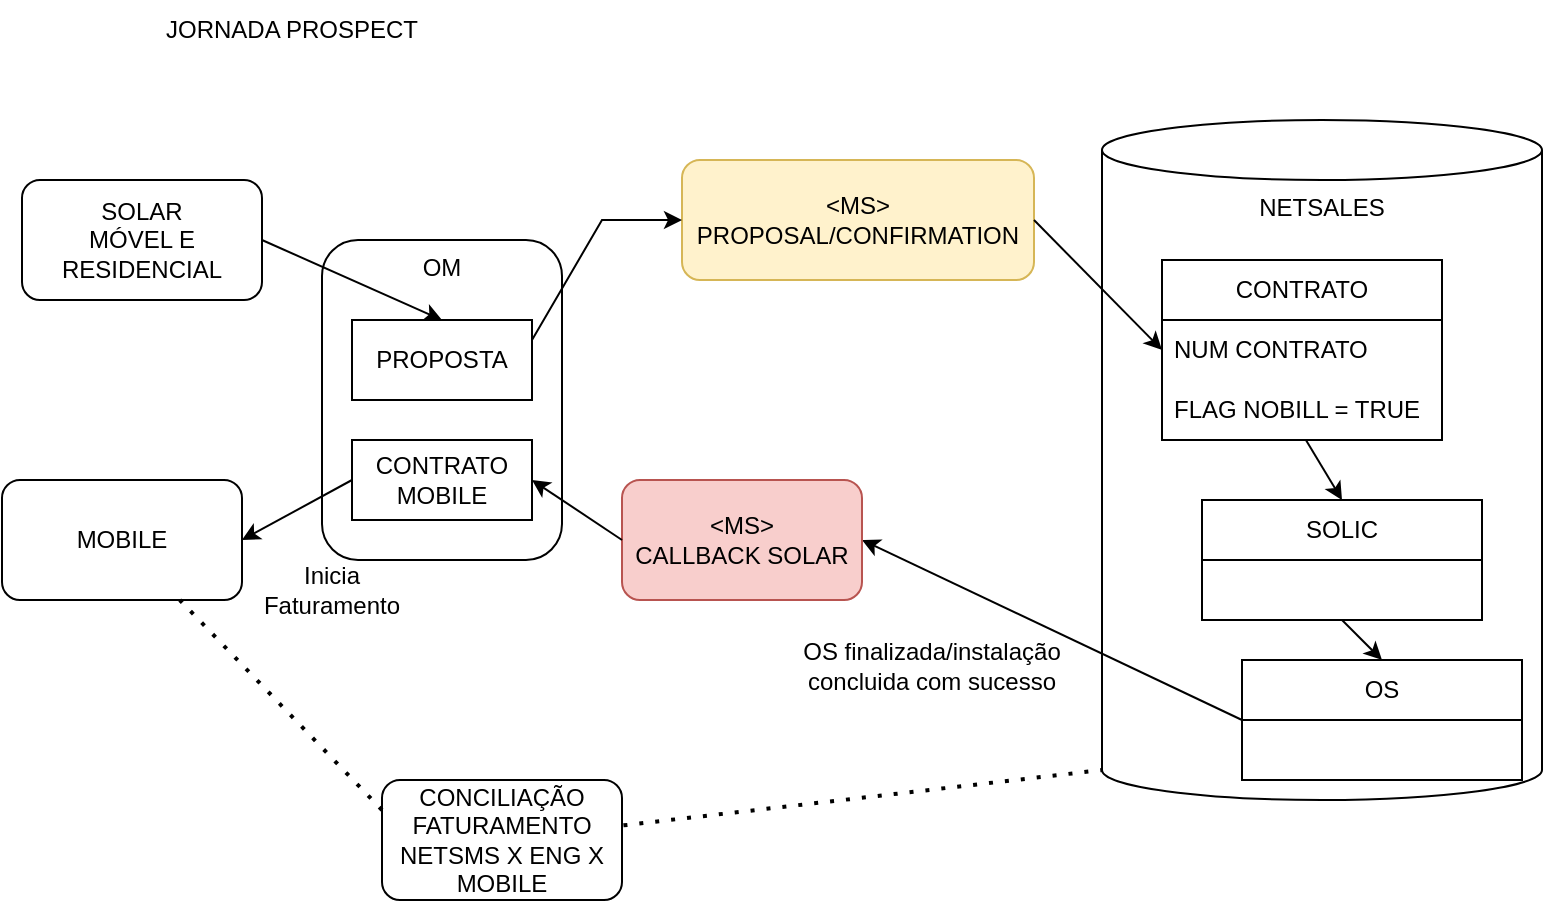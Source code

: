 <mxfile version="28.0.7" pages="6">
  <diagram name="PROSPECT" id="13g_2x9SHFPzN_U81BjT">
    <mxGraphModel dx="1042" dy="527" grid="1" gridSize="10" guides="1" tooltips="1" connect="1" arrows="1" fold="1" page="1" pageScale="1" pageWidth="827" pageHeight="1169" math="0" shadow="0">
      <root>
        <mxCell id="0" />
        <mxCell id="1" parent="0" />
        <mxCell id="x6G5JrCz9jpSUVPoRQnr-1" value="SOLAR&lt;div&gt;MÓVEL E RESIDENCIAL&lt;/div&gt;" style="rounded=1;whiteSpace=wrap;html=1;" parent="1" vertex="1">
          <mxGeometry x="20" y="100" width="120" height="60" as="geometry" />
        </mxCell>
        <mxCell id="x6G5JrCz9jpSUVPoRQnr-2" value="JORNADA PROSPECT" style="text;html=1;align=center;verticalAlign=middle;whiteSpace=wrap;rounded=0;" parent="1" vertex="1">
          <mxGeometry x="20" y="10" width="270" height="30" as="geometry" />
        </mxCell>
        <mxCell id="x6G5JrCz9jpSUVPoRQnr-3" value="OM" style="rounded=1;whiteSpace=wrap;html=1;verticalAlign=top;" parent="1" vertex="1">
          <mxGeometry x="170" y="130" width="120" height="160" as="geometry" />
        </mxCell>
        <mxCell id="x6G5JrCz9jpSUVPoRQnr-4" value="NETSALES" style="shape=cylinder3;whiteSpace=wrap;html=1;boundedLbl=1;backgroundOutline=1;size=15;verticalAlign=top;" parent="1" vertex="1">
          <mxGeometry x="560" y="70" width="220" height="340" as="geometry" />
        </mxCell>
        <mxCell id="x6G5JrCz9jpSUVPoRQnr-5" value="&amp;lt;MS&amp;gt;&lt;br&gt;PROPOSAL/CONFIRMATION" style="rounded=1;whiteSpace=wrap;html=1;fillColor=#fff2cc;strokeColor=#d6b656;" parent="1" vertex="1">
          <mxGeometry x="350" y="90" width="176" height="60" as="geometry" />
        </mxCell>
        <mxCell id="x6G5JrCz9jpSUVPoRQnr-6" value="" style="endArrow=classic;html=1;rounded=0;entryX=0;entryY=0.5;entryDx=0;entryDy=0;exitX=1;exitY=0.5;exitDx=0;exitDy=0;" parent="1" source="x6G5JrCz9jpSUVPoRQnr-5" target="x6G5JrCz9jpSUVPoRQnr-10" edge="1">
          <mxGeometry width="50" height="50" relative="1" as="geometry">
            <mxPoint x="480" y="220" as="sourcePoint" />
            <mxPoint x="530" y="170" as="targetPoint" />
          </mxGeometry>
        </mxCell>
        <mxCell id="x6G5JrCz9jpSUVPoRQnr-7" value="" style="endArrow=classic;html=1;rounded=0;entryX=0;entryY=0.5;entryDx=0;entryDy=0;exitX=1;exitY=0.25;exitDx=0;exitDy=0;" parent="1" source="x6G5JrCz9jpSUVPoRQnr-21" target="x6G5JrCz9jpSUVPoRQnr-5" edge="1">
          <mxGeometry width="50" height="50" relative="1" as="geometry">
            <mxPoint x="320" y="210" as="sourcePoint" />
            <mxPoint x="370" y="160" as="targetPoint" />
            <Array as="points">
              <mxPoint x="310" y="120" />
            </Array>
          </mxGeometry>
        </mxCell>
        <mxCell id="x6G5JrCz9jpSUVPoRQnr-8" value="" style="endArrow=classic;html=1;rounded=0;entryX=0.5;entryY=0;entryDx=0;entryDy=0;exitX=1;exitY=0.5;exitDx=0;exitDy=0;" parent="1" source="x6G5JrCz9jpSUVPoRQnr-1" target="x6G5JrCz9jpSUVPoRQnr-21" edge="1">
          <mxGeometry width="50" height="50" relative="1" as="geometry">
            <mxPoint x="40" y="310" as="sourcePoint" />
            <mxPoint x="90" y="260" as="targetPoint" />
          </mxGeometry>
        </mxCell>
        <mxCell id="x6G5JrCz9jpSUVPoRQnr-9" value="CONTRATO" style="swimlane;fontStyle=0;childLayout=stackLayout;horizontal=1;startSize=30;horizontalStack=0;resizeParent=1;resizeParentMax=0;resizeLast=0;collapsible=1;marginBottom=0;whiteSpace=wrap;html=1;" parent="1" vertex="1">
          <mxGeometry x="590" y="140" width="140" height="90" as="geometry" />
        </mxCell>
        <mxCell id="x6G5JrCz9jpSUVPoRQnr-10" value="NUM CONTRATO" style="text;strokeColor=none;fillColor=none;align=left;verticalAlign=middle;spacingLeft=4;spacingRight=4;overflow=hidden;points=[[0,0.5],[1,0.5]];portConstraint=eastwest;rotatable=0;whiteSpace=wrap;html=1;" parent="x6G5JrCz9jpSUVPoRQnr-9" vertex="1">
          <mxGeometry y="30" width="140" height="30" as="geometry" />
        </mxCell>
        <mxCell id="x6G5JrCz9jpSUVPoRQnr-11" value="FLAG NOBILL = TRUE" style="text;strokeColor=none;fillColor=none;align=left;verticalAlign=middle;spacingLeft=4;spacingRight=4;overflow=hidden;points=[[0,0.5],[1,0.5]];portConstraint=eastwest;rotatable=0;whiteSpace=wrap;html=1;" parent="x6G5JrCz9jpSUVPoRQnr-9" vertex="1">
          <mxGeometry y="60" width="140" height="30" as="geometry" />
        </mxCell>
        <mxCell id="x6G5JrCz9jpSUVPoRQnr-12" value="MOBILE" style="rounded=1;whiteSpace=wrap;html=1;" parent="1" vertex="1">
          <mxGeometry x="10" y="250" width="120" height="60" as="geometry" />
        </mxCell>
        <mxCell id="x6G5JrCz9jpSUVPoRQnr-13" value="" style="endArrow=classic;html=1;rounded=0;entryX=0.5;entryY=0;entryDx=0;entryDy=0;exitX=0.514;exitY=1;exitDx=0;exitDy=0;exitPerimeter=0;" parent="1" source="x6G5JrCz9jpSUVPoRQnr-11" target="x6G5JrCz9jpSUVPoRQnr-15" edge="1">
          <mxGeometry width="50" height="50" relative="1" as="geometry">
            <mxPoint x="460" y="350" as="sourcePoint" />
            <mxPoint x="510" y="300" as="targetPoint" />
          </mxGeometry>
        </mxCell>
        <mxCell id="x6G5JrCz9jpSUVPoRQnr-14" value="" style="endArrow=classic;html=1;rounded=0;entryX=1;entryY=0.5;entryDx=0;entryDy=0;exitX=0;exitY=0.5;exitDx=0;exitDy=0;" parent="1" source="x6G5JrCz9jpSUVPoRQnr-22" target="x6G5JrCz9jpSUVPoRQnr-12" edge="1">
          <mxGeometry width="50" height="50" relative="1" as="geometry">
            <mxPoint x="350" y="396.5" as="sourcePoint" />
            <mxPoint x="410" y="380" as="targetPoint" />
          </mxGeometry>
        </mxCell>
        <mxCell id="x6G5JrCz9jpSUVPoRQnr-15" value="SOLIC" style="swimlane;fontStyle=0;childLayout=stackLayout;horizontal=1;startSize=30;horizontalStack=0;resizeParent=1;resizeParentMax=0;resizeLast=0;collapsible=1;marginBottom=0;whiteSpace=wrap;html=1;" parent="1" vertex="1">
          <mxGeometry x="610" y="260" width="140" height="60" as="geometry" />
        </mxCell>
        <mxCell id="x6G5JrCz9jpSUVPoRQnr-16" value="OS" style="swimlane;fontStyle=0;childLayout=stackLayout;horizontal=1;startSize=30;horizontalStack=0;resizeParent=1;resizeParentMax=0;resizeLast=0;collapsible=1;marginBottom=0;whiteSpace=wrap;html=1;" parent="1" vertex="1">
          <mxGeometry x="630" y="340" width="140" height="60" as="geometry" />
        </mxCell>
        <mxCell id="x6G5JrCz9jpSUVPoRQnr-17" value="" style="endArrow=classic;html=1;rounded=0;entryX=0.5;entryY=0;entryDx=0;entryDy=0;exitX=0.5;exitY=1;exitDx=0;exitDy=0;" parent="1" source="x6G5JrCz9jpSUVPoRQnr-15" target="x6G5JrCz9jpSUVPoRQnr-16" edge="1">
          <mxGeometry width="50" height="50" relative="1" as="geometry">
            <mxPoint x="720" y="270" as="sourcePoint" />
            <mxPoint x="738" y="300" as="targetPoint" />
          </mxGeometry>
        </mxCell>
        <mxCell id="x6G5JrCz9jpSUVPoRQnr-18" value="" style="endArrow=classic;html=1;rounded=0;exitX=0;exitY=0.5;exitDx=0;exitDy=0;entryX=1;entryY=0.5;entryDx=0;entryDy=0;" parent="1" source="x6G5JrCz9jpSUVPoRQnr-16" target="x6G5JrCz9jpSUVPoRQnr-20" edge="1">
          <mxGeometry width="50" height="50" relative="1" as="geometry">
            <mxPoint x="600" y="490" as="sourcePoint" />
            <mxPoint x="650" y="440" as="targetPoint" />
          </mxGeometry>
        </mxCell>
        <mxCell id="x6G5JrCz9jpSUVPoRQnr-19" value="OS finalizada/instalação concluida com sucesso" style="text;html=1;align=center;verticalAlign=middle;whiteSpace=wrap;rounded=0;" parent="1" vertex="1">
          <mxGeometry x="400" y="323" width="150" height="40" as="geometry" />
        </mxCell>
        <mxCell id="x6G5JrCz9jpSUVPoRQnr-20" value="&amp;lt;MS&amp;gt;&lt;br&gt;CALLBACK SOLAR" style="rounded=1;whiteSpace=wrap;html=1;fillColor=#f8cecc;strokeColor=#b85450;" parent="1" vertex="1">
          <mxGeometry x="320" y="250" width="120" height="60" as="geometry" />
        </mxCell>
        <mxCell id="x6G5JrCz9jpSUVPoRQnr-21" value="PROPOSTA" style="rounded=0;whiteSpace=wrap;html=1;" parent="1" vertex="1">
          <mxGeometry x="185" y="170" width="90" height="40" as="geometry" />
        </mxCell>
        <mxCell id="x6G5JrCz9jpSUVPoRQnr-22" value="CONTRATO MOBILE" style="rounded=0;whiteSpace=wrap;html=1;" parent="1" vertex="1">
          <mxGeometry x="185" y="230" width="90" height="40" as="geometry" />
        </mxCell>
        <mxCell id="x6G5JrCz9jpSUVPoRQnr-23" value="" style="endArrow=classic;html=1;rounded=0;entryX=1;entryY=0.5;entryDx=0;entryDy=0;exitX=0;exitY=0.5;exitDx=0;exitDy=0;" parent="1" source="x6G5JrCz9jpSUVPoRQnr-20" target="x6G5JrCz9jpSUVPoRQnr-22" edge="1">
          <mxGeometry width="50" height="50" relative="1" as="geometry">
            <mxPoint x="230" y="330" as="sourcePoint" />
            <mxPoint x="280" y="280" as="targetPoint" />
          </mxGeometry>
        </mxCell>
        <mxCell id="x6G5JrCz9jpSUVPoRQnr-24" value="Inicia Faturamento" style="text;html=1;align=center;verticalAlign=middle;whiteSpace=wrap;rounded=0;" parent="1" vertex="1">
          <mxGeometry x="130" y="290" width="90" height="30" as="geometry" />
        </mxCell>
        <mxCell id="x6G5JrCz9jpSUVPoRQnr-25" value="CONCILIAÇÃO FATURAMENTO NETSMS X ENG X MOBILE" style="rounded=1;whiteSpace=wrap;html=1;" parent="1" vertex="1">
          <mxGeometry x="200" y="400" width="120" height="60" as="geometry" />
        </mxCell>
        <mxCell id="x6G5JrCz9jpSUVPoRQnr-26" value="" style="endArrow=none;dashed=1;html=1;dashPattern=1 3;strokeWidth=2;rounded=0;exitX=0;exitY=0.25;exitDx=0;exitDy=0;" parent="1" source="x6G5JrCz9jpSUVPoRQnr-25" target="x6G5JrCz9jpSUVPoRQnr-12" edge="1">
          <mxGeometry width="50" height="50" relative="1" as="geometry">
            <mxPoint x="70" y="410" as="sourcePoint" />
            <mxPoint x="120" y="360" as="targetPoint" />
          </mxGeometry>
        </mxCell>
        <mxCell id="x6G5JrCz9jpSUVPoRQnr-27" value="" style="endArrow=none;dashed=1;html=1;dashPattern=1 3;strokeWidth=2;rounded=0;entryX=0;entryY=1;entryDx=0;entryDy=-15;entryPerimeter=0;exitX=1.006;exitY=0.378;exitDx=0;exitDy=0;exitPerimeter=0;" parent="1" source="x6G5JrCz9jpSUVPoRQnr-25" target="x6G5JrCz9jpSUVPoRQnr-4" edge="1">
          <mxGeometry width="50" height="50" relative="1" as="geometry">
            <mxPoint x="380" y="450" as="sourcePoint" />
            <mxPoint x="550" y="390" as="targetPoint" />
          </mxGeometry>
        </mxCell>
      </root>
    </mxGraphModel>
  </diagram>
  <diagram id="7eBtjbVnMDkNAdSwD5SP" name="BASE">
    <mxGraphModel dx="1869" dy="1696" grid="1" gridSize="10" guides="1" tooltips="1" connect="1" arrows="1" fold="1" page="1" pageScale="1" pageWidth="827" pageHeight="1169" math="0" shadow="0">
      <root>
        <mxCell id="0" />
        <mxCell id="1" parent="0" />
        <mxCell id="B7XPSTDVbIxk6KTQtbu4-1" value="SOLAR VENDA BASE&amp;nbsp;" style="rounded=1;whiteSpace=wrap;html=1;" parent="1" vertex="1">
          <mxGeometry x="-800" y="-1010" width="120" height="60" as="geometry" />
        </mxCell>
        <mxCell id="B7XPSTDVbIxk6KTQtbu4-2" value="JORNADA BASE: Adesão, Mudança de pacote, retenção,etc." style="text;html=1;align=left;verticalAlign=middle;whiteSpace=wrap;rounded=0;" parent="1" vertex="1">
          <mxGeometry x="-810" y="-1160" width="580" height="30" as="geometry" />
        </mxCell>
        <mxCell id="B7XPSTDVbIxk6KTQtbu4-3" value="OM" style="rounded=1;whiteSpace=wrap;html=1;verticalAlign=top;" parent="1" vertex="1">
          <mxGeometry x="-650" y="-980" width="120" height="160" as="geometry" />
        </mxCell>
        <mxCell id="B7XPSTDVbIxk6KTQtbu4-4" value="NETSALES" style="shape=cylinder3;whiteSpace=wrap;html=1;boundedLbl=1;backgroundOutline=1;size=15;verticalAlign=top;" parent="1" vertex="1">
          <mxGeometry x="-260" y="-1040" width="220" height="340" as="geometry" />
        </mxCell>
        <mxCell id="B7XPSTDVbIxk6KTQtbu4-5" value="&amp;lt;MS&amp;gt;&lt;br&gt;BASE" style="rounded=1;whiteSpace=wrap;html=1;fillColor=#fff2cc;strokeColor=#d6b656;" parent="1" vertex="1">
          <mxGeometry x="-470" y="-1020" width="176" height="60" as="geometry" />
        </mxCell>
        <mxCell id="B7XPSTDVbIxk6KTQtbu4-6" value="" style="endArrow=classic;html=1;rounded=0;entryX=0;entryY=0.5;entryDx=0;entryDy=0;exitX=1;exitY=0.5;exitDx=0;exitDy=0;" parent="1" source="B7XPSTDVbIxk6KTQtbu4-5" target="B7XPSTDVbIxk6KTQtbu4-10" edge="1">
          <mxGeometry width="50" height="50" relative="1" as="geometry">
            <mxPoint x="-340" y="-890" as="sourcePoint" />
            <mxPoint x="-290" y="-940" as="targetPoint" />
          </mxGeometry>
        </mxCell>
        <mxCell id="B7XPSTDVbIxk6KTQtbu4-7" value="" style="endArrow=classic;html=1;rounded=0;entryX=0;entryY=0.5;entryDx=0;entryDy=0;exitX=1;exitY=0.25;exitDx=0;exitDy=0;" parent="1" source="B7XPSTDVbIxk6KTQtbu4-21" target="B7XPSTDVbIxk6KTQtbu4-5" edge="1">
          <mxGeometry width="50" height="50" relative="1" as="geometry">
            <mxPoint x="-500" y="-900" as="sourcePoint" />
            <mxPoint x="-450" y="-950" as="targetPoint" />
            <Array as="points">
              <mxPoint x="-510" y="-990" />
            </Array>
          </mxGeometry>
        </mxCell>
        <mxCell id="B7XPSTDVbIxk6KTQtbu4-8" value="" style="endArrow=classic;html=1;rounded=0;entryX=0.5;entryY=0;entryDx=0;entryDy=0;exitX=1;exitY=0.5;exitDx=0;exitDy=0;" parent="1" source="B7XPSTDVbIxk6KTQtbu4-1" target="B7XPSTDVbIxk6KTQtbu4-21" edge="1">
          <mxGeometry width="50" height="50" relative="1" as="geometry">
            <mxPoint x="-780" y="-800" as="sourcePoint" />
            <mxPoint x="-730" y="-850" as="targetPoint" />
          </mxGeometry>
        </mxCell>
        <mxCell id="B7XPSTDVbIxk6KTQtbu4-9" value="CONTRATO" style="swimlane;fontStyle=0;childLayout=stackLayout;horizontal=1;startSize=30;horizontalStack=0;resizeParent=1;resizeParentMax=0;resizeLast=0;collapsible=1;marginBottom=0;whiteSpace=wrap;html=1;" parent="1" vertex="1">
          <mxGeometry x="-230" y="-970" width="140" height="90" as="geometry" />
        </mxCell>
        <mxCell id="B7XPSTDVbIxk6KTQtbu4-10" value="NUM CONTRATO" style="text;strokeColor=none;fillColor=none;align=left;verticalAlign=middle;spacingLeft=4;spacingRight=4;overflow=hidden;points=[[0,0.5],[1,0.5]];portConstraint=eastwest;rotatable=0;whiteSpace=wrap;html=1;" parent="B7XPSTDVbIxk6KTQtbu4-9" vertex="1">
          <mxGeometry y="30" width="140" height="30" as="geometry" />
        </mxCell>
        <mxCell id="B7XPSTDVbIxk6KTQtbu4-11" value="FLAG NOBILL = TRUE/FALSE" style="text;strokeColor=none;fillColor=none;align=left;verticalAlign=middle;spacingLeft=4;spacingRight=4;overflow=hidden;points=[[0,0.5],[1,0.5]];portConstraint=eastwest;rotatable=0;whiteSpace=wrap;html=1;" parent="B7XPSTDVbIxk6KTQtbu4-9" vertex="1">
          <mxGeometry y="60" width="140" height="30" as="geometry" />
        </mxCell>
        <mxCell id="B7XPSTDVbIxk6KTQtbu4-12" value="MOBILE" style="rounded=1;whiteSpace=wrap;html=1;" parent="1" vertex="1">
          <mxGeometry x="-810" y="-860" width="120" height="60" as="geometry" />
        </mxCell>
        <mxCell id="B7XPSTDVbIxk6KTQtbu4-13" value="" style="endArrow=classic;html=1;rounded=0;entryX=0.5;entryY=0;entryDx=0;entryDy=0;exitX=0.514;exitY=1;exitDx=0;exitDy=0;exitPerimeter=0;" parent="1" source="B7XPSTDVbIxk6KTQtbu4-11" target="B7XPSTDVbIxk6KTQtbu4-15" edge="1">
          <mxGeometry width="50" height="50" relative="1" as="geometry">
            <mxPoint x="-360" y="-760" as="sourcePoint" />
            <mxPoint x="-310" y="-810" as="targetPoint" />
          </mxGeometry>
        </mxCell>
        <mxCell id="B7XPSTDVbIxk6KTQtbu4-14" value="" style="endArrow=classic;html=1;rounded=0;entryX=1;entryY=0.5;entryDx=0;entryDy=0;exitX=0;exitY=0.5;exitDx=0;exitDy=0;" parent="1" source="B7XPSTDVbIxk6KTQtbu4-22" target="B7XPSTDVbIxk6KTQtbu4-12" edge="1">
          <mxGeometry width="50" height="50" relative="1" as="geometry">
            <mxPoint x="-470" y="-713.5" as="sourcePoint" />
            <mxPoint x="-410" y="-730" as="targetPoint" />
          </mxGeometry>
        </mxCell>
        <mxCell id="B7XPSTDVbIxk6KTQtbu4-15" value="SOLIC" style="swimlane;fontStyle=0;childLayout=stackLayout;horizontal=1;startSize=30;horizontalStack=0;resizeParent=1;resizeParentMax=0;resizeLast=0;collapsible=1;marginBottom=0;whiteSpace=wrap;html=1;" parent="1" vertex="1">
          <mxGeometry x="-210" y="-850" width="140" height="60" as="geometry" />
        </mxCell>
        <mxCell id="B7XPSTDVbIxk6KTQtbu4-16" value="OS" style="swimlane;fontStyle=0;childLayout=stackLayout;horizontal=1;startSize=30;horizontalStack=0;resizeParent=1;resizeParentMax=0;resizeLast=0;collapsible=1;marginBottom=0;whiteSpace=wrap;html=1;" parent="1" vertex="1">
          <mxGeometry x="-190" y="-770" width="140" height="60" as="geometry" />
        </mxCell>
        <mxCell id="B7XPSTDVbIxk6KTQtbu4-17" value="" style="endArrow=classic;html=1;rounded=0;entryX=0.5;entryY=0;entryDx=0;entryDy=0;exitX=0.5;exitY=1;exitDx=0;exitDy=0;" parent="1" source="B7XPSTDVbIxk6KTQtbu4-15" target="B7XPSTDVbIxk6KTQtbu4-16" edge="1">
          <mxGeometry width="50" height="50" relative="1" as="geometry">
            <mxPoint x="-100" y="-840" as="sourcePoint" />
            <mxPoint x="-82" y="-810" as="targetPoint" />
          </mxGeometry>
        </mxCell>
        <mxCell id="B7XPSTDVbIxk6KTQtbu4-18" value="" style="endArrow=classic;html=1;rounded=0;exitX=0;exitY=0.5;exitDx=0;exitDy=0;entryX=1;entryY=0.5;entryDx=0;entryDy=0;" parent="1" source="B7XPSTDVbIxk6KTQtbu4-16" target="B7XPSTDVbIxk6KTQtbu4-20" edge="1">
          <mxGeometry width="50" height="50" relative="1" as="geometry">
            <mxPoint x="-220" y="-620" as="sourcePoint" />
            <mxPoint x="-170" y="-670" as="targetPoint" />
          </mxGeometry>
        </mxCell>
        <mxCell id="B7XPSTDVbIxk6KTQtbu4-20" value="&amp;lt;MS&amp;gt;&lt;br&gt;CALLBACK SOLAR" style="rounded=1;whiteSpace=wrap;html=1;fillColor=#f8cecc;strokeColor=#b85450;" parent="1" vertex="1">
          <mxGeometry x="-500" y="-860" width="120" height="60" as="geometry" />
        </mxCell>
        <mxCell id="B7XPSTDVbIxk6KTQtbu4-21" value="PROPOSTA" style="rounded=0;whiteSpace=wrap;html=1;" parent="1" vertex="1">
          <mxGeometry x="-635" y="-940" width="90" height="40" as="geometry" />
        </mxCell>
        <mxCell id="B7XPSTDVbIxk6KTQtbu4-22" value="CONTRATO MOBILE" style="rounded=0;whiteSpace=wrap;html=1;" parent="1" vertex="1">
          <mxGeometry x="-635" y="-880" width="90" height="40" as="geometry" />
        </mxCell>
        <mxCell id="B7XPSTDVbIxk6KTQtbu4-23" value="" style="endArrow=classic;html=1;rounded=0;entryX=1;entryY=0.5;entryDx=0;entryDy=0;exitX=0;exitY=0.5;exitDx=0;exitDy=0;fillColor=#f8cecc;strokeColor=#b85450;strokeWidth=3;" parent="1" source="B7XPSTDVbIxk6KTQtbu4-20" target="B7XPSTDVbIxk6KTQtbu4-22" edge="1">
          <mxGeometry width="50" height="50" relative="1" as="geometry">
            <mxPoint x="-590" y="-780" as="sourcePoint" />
            <mxPoint x="-540" y="-830" as="targetPoint" />
          </mxGeometry>
        </mxCell>
        <mxCell id="B7XPSTDVbIxk6KTQtbu4-26" value="Receber valores dos produtos atualizados - valor assinante ajustado" style="text;html=1;align=center;verticalAlign=middle;whiteSpace=wrap;rounded=0;" parent="1" vertex="1">
          <mxGeometry x="-560" y="-1080" width="136" height="37" as="geometry" />
        </mxCell>
        <mxCell id="B7XPSTDVbIxk6KTQtbu4-27" value="" style="endArrow=none;dashed=1;html=1;dashPattern=1 3;strokeWidth=2;rounded=0;entryX=0.446;entryY=1.009;entryDx=0;entryDy=0;entryPerimeter=0;" parent="1" target="B7XPSTDVbIxk6KTQtbu4-26" edge="1">
          <mxGeometry width="50" height="50" relative="1" as="geometry">
            <mxPoint x="-510" y="-990" as="sourcePoint" />
            <mxPoint x="-320" y="-1070" as="targetPoint" />
          </mxGeometry>
        </mxCell>
      </root>
    </mxGraphModel>
  </diagram>
  <diagram name="BASE ALTERANDO FATURAMENTO" id="hKIeIPgXN-jQ7n5Btkvz">
    <mxGraphModel dx="1869" dy="1696" grid="1" gridSize="10" guides="1" tooltips="1" connect="1" arrows="1" fold="1" page="1" pageScale="1" pageWidth="827" pageHeight="1169" math="0" shadow="0">
      <root>
        <mxCell id="VzxSx-TfA9WcNeIA6oIO-0" />
        <mxCell id="VzxSx-TfA9WcNeIA6oIO-1" parent="VzxSx-TfA9WcNeIA6oIO-0" />
        <mxCell id="VzxSx-TfA9WcNeIA6oIO-2" value="SOLAR VENDA BASE&amp;nbsp;" style="rounded=1;whiteSpace=wrap;html=1;" vertex="1" parent="VzxSx-TfA9WcNeIA6oIO-1">
          <mxGeometry x="-800" y="-1010" width="120" height="60" as="geometry" />
        </mxCell>
        <mxCell id="VzxSx-TfA9WcNeIA6oIO-3" value="JORNADA BASE: Combamento oferta móvel (flog nobill = true), descombamento oferta móvel (flag nobill = false)." style="text;html=1;align=left;verticalAlign=middle;whiteSpace=wrap;rounded=0;" vertex="1" parent="VzxSx-TfA9WcNeIA6oIO-1">
          <mxGeometry x="-810" y="-1160" width="580" height="30" as="geometry" />
        </mxCell>
        <mxCell id="VzxSx-TfA9WcNeIA6oIO-4" value="OM" style="rounded=1;whiteSpace=wrap;html=1;verticalAlign=top;" vertex="1" parent="VzxSx-TfA9WcNeIA6oIO-1">
          <mxGeometry x="-650" y="-980" width="120" height="160" as="geometry" />
        </mxCell>
        <mxCell id="VzxSx-TfA9WcNeIA6oIO-5" value="NETSALES" style="shape=cylinder3;whiteSpace=wrap;html=1;boundedLbl=1;backgroundOutline=1;size=15;verticalAlign=top;" vertex="1" parent="VzxSx-TfA9WcNeIA6oIO-1">
          <mxGeometry x="-260" y="-1040" width="220" height="340" as="geometry" />
        </mxCell>
        <mxCell id="VzxSx-TfA9WcNeIA6oIO-6" value="&amp;lt;MS&amp;gt;&lt;br&gt;BASE" style="rounded=1;whiteSpace=wrap;html=1;fillColor=#fff2cc;strokeColor=#d6b656;" vertex="1" parent="VzxSx-TfA9WcNeIA6oIO-1">
          <mxGeometry x="-470" y="-1020" width="176" height="60" as="geometry" />
        </mxCell>
        <mxCell id="VzxSx-TfA9WcNeIA6oIO-7" value="" style="endArrow=classic;html=1;rounded=0;entryX=0;entryY=0.5;entryDx=0;entryDy=0;exitX=1;exitY=0.5;exitDx=0;exitDy=0;" edge="1" parent="VzxSx-TfA9WcNeIA6oIO-1" source="VzxSx-TfA9WcNeIA6oIO-6" target="VzxSx-TfA9WcNeIA6oIO-11">
          <mxGeometry width="50" height="50" relative="1" as="geometry">
            <mxPoint x="-340" y="-890" as="sourcePoint" />
            <mxPoint x="-290" y="-940" as="targetPoint" />
          </mxGeometry>
        </mxCell>
        <mxCell id="VzxSx-TfA9WcNeIA6oIO-8" value="" style="endArrow=classic;html=1;rounded=0;entryX=0;entryY=0.5;entryDx=0;entryDy=0;exitX=1;exitY=0.25;exitDx=0;exitDy=0;" edge="1" parent="VzxSx-TfA9WcNeIA6oIO-1" source="VzxSx-TfA9WcNeIA6oIO-22" target="VzxSx-TfA9WcNeIA6oIO-6">
          <mxGeometry width="50" height="50" relative="1" as="geometry">
            <mxPoint x="-500" y="-900" as="sourcePoint" />
            <mxPoint x="-450" y="-950" as="targetPoint" />
            <Array as="points">
              <mxPoint x="-510" y="-990" />
            </Array>
          </mxGeometry>
        </mxCell>
        <mxCell id="VzxSx-TfA9WcNeIA6oIO-9" value="" style="endArrow=classic;html=1;rounded=0;entryX=0.5;entryY=0;entryDx=0;entryDy=0;exitX=1;exitY=0.5;exitDx=0;exitDy=0;" edge="1" parent="VzxSx-TfA9WcNeIA6oIO-1" source="VzxSx-TfA9WcNeIA6oIO-2" target="VzxSx-TfA9WcNeIA6oIO-22">
          <mxGeometry width="50" height="50" relative="1" as="geometry">
            <mxPoint x="-780" y="-800" as="sourcePoint" />
            <mxPoint x="-730" y="-850" as="targetPoint" />
          </mxGeometry>
        </mxCell>
        <mxCell id="VzxSx-TfA9WcNeIA6oIO-10" value="CONTRATO" style="swimlane;fontStyle=0;childLayout=stackLayout;horizontal=1;startSize=30;horizontalStack=0;resizeParent=1;resizeParentMax=0;resizeLast=0;collapsible=1;marginBottom=0;whiteSpace=wrap;html=1;" vertex="1" parent="VzxSx-TfA9WcNeIA6oIO-1">
          <mxGeometry x="-230" y="-970" width="140" height="90" as="geometry" />
        </mxCell>
        <mxCell id="VzxSx-TfA9WcNeIA6oIO-11" value="NUM CONTRATO" style="text;strokeColor=none;fillColor=none;align=left;verticalAlign=middle;spacingLeft=4;spacingRight=4;overflow=hidden;points=[[0,0.5],[1,0.5]];portConstraint=eastwest;rotatable=0;whiteSpace=wrap;html=1;" vertex="1" parent="VzxSx-TfA9WcNeIA6oIO-10">
          <mxGeometry y="30" width="140" height="30" as="geometry" />
        </mxCell>
        <mxCell id="VzxSx-TfA9WcNeIA6oIO-12" value="FLAG NOBILL = TRUE/FALSE" style="text;strokeColor=none;fillColor=none;align=left;verticalAlign=middle;spacingLeft=4;spacingRight=4;overflow=hidden;points=[[0,0.5],[1,0.5]];portConstraint=eastwest;rotatable=0;whiteSpace=wrap;html=1;" vertex="1" parent="VzxSx-TfA9WcNeIA6oIO-10">
          <mxGeometry y="60" width="140" height="30" as="geometry" />
        </mxCell>
        <mxCell id="VzxSx-TfA9WcNeIA6oIO-13" value="MOBILE" style="rounded=1;whiteSpace=wrap;html=1;" vertex="1" parent="VzxSx-TfA9WcNeIA6oIO-1">
          <mxGeometry x="-810" y="-860" width="120" height="60" as="geometry" />
        </mxCell>
        <mxCell id="VzxSx-TfA9WcNeIA6oIO-14" value="" style="endArrow=classic;html=1;rounded=0;entryX=0.5;entryY=0;entryDx=0;entryDy=0;exitX=0.514;exitY=1;exitDx=0;exitDy=0;exitPerimeter=0;" edge="1" parent="VzxSx-TfA9WcNeIA6oIO-1" source="VzxSx-TfA9WcNeIA6oIO-12" target="VzxSx-TfA9WcNeIA6oIO-16">
          <mxGeometry width="50" height="50" relative="1" as="geometry">
            <mxPoint x="-360" y="-760" as="sourcePoint" />
            <mxPoint x="-310" y="-810" as="targetPoint" />
          </mxGeometry>
        </mxCell>
        <mxCell id="VzxSx-TfA9WcNeIA6oIO-15" value="" style="endArrow=classic;html=1;rounded=0;entryX=1;entryY=0.5;entryDx=0;entryDy=0;exitX=0;exitY=0.5;exitDx=0;exitDy=0;" edge="1" parent="VzxSx-TfA9WcNeIA6oIO-1" source="VzxSx-TfA9WcNeIA6oIO-23" target="VzxSx-TfA9WcNeIA6oIO-13">
          <mxGeometry width="50" height="50" relative="1" as="geometry">
            <mxPoint x="-470" y="-713.5" as="sourcePoint" />
            <mxPoint x="-410" y="-730" as="targetPoint" />
          </mxGeometry>
        </mxCell>
        <mxCell id="VzxSx-TfA9WcNeIA6oIO-16" value="SOLIC" style="swimlane;fontStyle=0;childLayout=stackLayout;horizontal=1;startSize=30;horizontalStack=0;resizeParent=1;resizeParentMax=0;resizeLast=0;collapsible=1;marginBottom=0;whiteSpace=wrap;html=1;" vertex="1" parent="VzxSx-TfA9WcNeIA6oIO-1">
          <mxGeometry x="-210" y="-850" width="140" height="60" as="geometry" />
        </mxCell>
        <mxCell id="VzxSx-TfA9WcNeIA6oIO-17" value="OS" style="swimlane;fontStyle=0;childLayout=stackLayout;horizontal=1;startSize=30;horizontalStack=0;resizeParent=1;resizeParentMax=0;resizeLast=0;collapsible=1;marginBottom=0;whiteSpace=wrap;html=1;" vertex="1" parent="VzxSx-TfA9WcNeIA6oIO-1">
          <mxGeometry x="-190" y="-770" width="140" height="60" as="geometry" />
        </mxCell>
        <mxCell id="VzxSx-TfA9WcNeIA6oIO-18" value="" style="endArrow=classic;html=1;rounded=0;entryX=0.5;entryY=0;entryDx=0;entryDy=0;exitX=0.5;exitY=1;exitDx=0;exitDy=0;" edge="1" parent="VzxSx-TfA9WcNeIA6oIO-1" source="VzxSx-TfA9WcNeIA6oIO-16" target="VzxSx-TfA9WcNeIA6oIO-17">
          <mxGeometry width="50" height="50" relative="1" as="geometry">
            <mxPoint x="-100" y="-840" as="sourcePoint" />
            <mxPoint x="-82" y="-810" as="targetPoint" />
          </mxGeometry>
        </mxCell>
        <mxCell id="VzxSx-TfA9WcNeIA6oIO-19" value="" style="endArrow=classic;html=1;rounded=0;exitX=0;exitY=0.5;exitDx=0;exitDy=0;entryX=1;entryY=0.5;entryDx=0;entryDy=0;" edge="1" parent="VzxSx-TfA9WcNeIA6oIO-1" source="VzxSx-TfA9WcNeIA6oIO-17" target="VzxSx-TfA9WcNeIA6oIO-21">
          <mxGeometry width="50" height="50" relative="1" as="geometry">
            <mxPoint x="-220" y="-620" as="sourcePoint" />
            <mxPoint x="-170" y="-670" as="targetPoint" />
          </mxGeometry>
        </mxCell>
        <mxCell id="VzxSx-TfA9WcNeIA6oIO-20" value="Se FLAGNOBILL foi alterada, avisa OM para calcular PRORATA do cliente" style="text;html=1;align=center;verticalAlign=middle;whiteSpace=wrap;rounded=0;" vertex="1" parent="VzxSx-TfA9WcNeIA6oIO-1">
          <mxGeometry x="-430" y="-787" width="160" height="67" as="geometry" />
        </mxCell>
        <mxCell id="VzxSx-TfA9WcNeIA6oIO-21" value="&amp;lt;MS&amp;gt;&lt;br&gt;CALLBACK SOLAR" style="rounded=1;whiteSpace=wrap;html=1;fillColor=#f8cecc;strokeColor=#b85450;" vertex="1" parent="VzxSx-TfA9WcNeIA6oIO-1">
          <mxGeometry x="-500" y="-860" width="120" height="60" as="geometry" />
        </mxCell>
        <mxCell id="VzxSx-TfA9WcNeIA6oIO-22" value="PROPOSTA" style="rounded=0;whiteSpace=wrap;html=1;" vertex="1" parent="VzxSx-TfA9WcNeIA6oIO-1">
          <mxGeometry x="-635" y="-940" width="90" height="40" as="geometry" />
        </mxCell>
        <mxCell id="VzxSx-TfA9WcNeIA6oIO-23" value="CONTRATO MOBILE" style="rounded=0;whiteSpace=wrap;html=1;" vertex="1" parent="VzxSx-TfA9WcNeIA6oIO-1">
          <mxGeometry x="-635" y="-880" width="90" height="40" as="geometry" />
        </mxCell>
        <mxCell id="VzxSx-TfA9WcNeIA6oIO-24" value="" style="endArrow=classic;html=1;rounded=0;entryX=1;entryY=0.5;entryDx=0;entryDy=0;exitX=0;exitY=0.5;exitDx=0;exitDy=0;fillColor=#f8cecc;strokeColor=#b85450;strokeWidth=3;" edge="1" parent="VzxSx-TfA9WcNeIA6oIO-1" source="VzxSx-TfA9WcNeIA6oIO-21" target="VzxSx-TfA9WcNeIA6oIO-23">
          <mxGeometry width="50" height="50" relative="1" as="geometry">
            <mxPoint x="-590" y="-780" as="sourcePoint" />
            <mxPoint x="-540" y="-830" as="targetPoint" />
          </mxGeometry>
        </mxCell>
        <mxCell id="VzxSx-TfA9WcNeIA6oIO-25" value="" style="endArrow=classic;html=1;rounded=0;exitX=1;exitY=0.25;exitDx=0;exitDy=0;entryX=0;entryY=0.5;entryDx=0;entryDy=0;fillColor=#f8cecc;strokeColor=#b85450;strokeWidth=3;" edge="1" parent="VzxSx-TfA9WcNeIA6oIO-1" source="VzxSx-TfA9WcNeIA6oIO-21" target="VzxSx-TfA9WcNeIA6oIO-12">
          <mxGeometry width="50" height="50" relative="1" as="geometry">
            <mxPoint x="-50" y="-700" as="sourcePoint" />
            <mxPoint x="-240" y="-790" as="targetPoint" />
          </mxGeometry>
        </mxCell>
        <mxCell id="VzxSx-TfA9WcNeIA6oIO-26" value="Altera FLAG quando produto for instalado" style="text;html=1;align=center;verticalAlign=middle;whiteSpace=wrap;rounded=0;" vertex="1" parent="VzxSx-TfA9WcNeIA6oIO-1">
          <mxGeometry x="-406" y="-917" width="136" height="37" as="geometry" />
        </mxCell>
        <mxCell id="VzxSx-TfA9WcNeIA6oIO-27" value="Receber valores dos produtos atualizados - valor assinante ajustado" style="text;html=1;align=center;verticalAlign=middle;whiteSpace=wrap;rounded=0;" vertex="1" parent="VzxSx-TfA9WcNeIA6oIO-1">
          <mxGeometry x="-560" y="-1080" width="136" height="37" as="geometry" />
        </mxCell>
        <mxCell id="VzxSx-TfA9WcNeIA6oIO-28" value="" style="endArrow=none;dashed=1;html=1;dashPattern=1 3;strokeWidth=2;rounded=0;entryX=0.446;entryY=1.009;entryDx=0;entryDy=0;entryPerimeter=0;" edge="1" parent="VzxSx-TfA9WcNeIA6oIO-1" target="VzxSx-TfA9WcNeIA6oIO-27">
          <mxGeometry width="50" height="50" relative="1" as="geometry">
            <mxPoint x="-510" y="-990" as="sourcePoint" />
            <mxPoint x="-320" y="-1070" as="targetPoint" />
          </mxGeometry>
        </mxCell>
      </root>
    </mxGraphModel>
  </diagram>
  <diagram id="QJtMrGekQY41fCJNpznj" name="CANCELAMENTO">
    <mxGraphModel dx="1042" dy="527" grid="1" gridSize="10" guides="1" tooltips="1" connect="1" arrows="1" fold="1" page="1" pageScale="1" pageWidth="827" pageHeight="1169" math="0" shadow="0">
      <root>
        <mxCell id="0" />
        <mxCell id="1" parent="0" />
        <mxCell id="qWbPWgoqJ_9wPtei29Lh-1" value="SOLAR" style="rounded=1;whiteSpace=wrap;html=1;" parent="1" vertex="1">
          <mxGeometry x="30" y="100" width="120" height="60" as="geometry" />
        </mxCell>
        <mxCell id="qWbPWgoqJ_9wPtei29Lh-2" value="JORNADA BASE: Cancelamento" style="text;html=1;align=left;verticalAlign=middle;whiteSpace=wrap;rounded=0;" parent="1" vertex="1">
          <mxGeometry x="30" y="10" width="270" height="30" as="geometry" />
        </mxCell>
        <mxCell id="qWbPWgoqJ_9wPtei29Lh-3" value="OM" style="rounded=1;whiteSpace=wrap;html=1;verticalAlign=top;" parent="1" vertex="1">
          <mxGeometry x="180" y="130" width="120" height="160" as="geometry" />
        </mxCell>
        <mxCell id="qWbPWgoqJ_9wPtei29Lh-4" value="NETSALES" style="shape=cylinder3;whiteSpace=wrap;html=1;boundedLbl=1;backgroundOutline=1;size=15;verticalAlign=top;" parent="1" vertex="1">
          <mxGeometry x="570" y="70" width="220" height="340" as="geometry" />
        </mxCell>
        <mxCell id="qWbPWgoqJ_9wPtei29Lh-5" value="&amp;lt;MS&amp;gt;&lt;br&gt;CANCELAMENTO" style="rounded=1;whiteSpace=wrap;html=1;fillColor=#fff2cc;strokeColor=#d6b656;" parent="1" vertex="1">
          <mxGeometry x="340" y="90" width="176" height="60" as="geometry" />
        </mxCell>
        <mxCell id="qWbPWgoqJ_9wPtei29Lh-6" value="" style="endArrow=classic;html=1;rounded=0;entryX=0;entryY=0.5;entryDx=0;entryDy=0;exitX=1;exitY=0.5;exitDx=0;exitDy=0;" parent="1" source="qWbPWgoqJ_9wPtei29Lh-5" target="qWbPWgoqJ_9wPtei29Lh-10" edge="1">
          <mxGeometry width="50" height="50" relative="1" as="geometry">
            <mxPoint x="490" y="220" as="sourcePoint" />
            <mxPoint x="540" y="170" as="targetPoint" />
          </mxGeometry>
        </mxCell>
        <mxCell id="qWbPWgoqJ_9wPtei29Lh-7" value="" style="endArrow=classic;html=1;rounded=0;entryX=0;entryY=0.5;entryDx=0;entryDy=0;exitX=1;exitY=0.25;exitDx=0;exitDy=0;" parent="1" source="qWbPWgoqJ_9wPtei29Lh-20" target="qWbPWgoqJ_9wPtei29Lh-5" edge="1">
          <mxGeometry width="50" height="50" relative="1" as="geometry">
            <mxPoint x="330" y="210" as="sourcePoint" />
            <mxPoint x="380" y="160" as="targetPoint" />
            <Array as="points">
              <mxPoint x="320" y="120" />
            </Array>
          </mxGeometry>
        </mxCell>
        <mxCell id="qWbPWgoqJ_9wPtei29Lh-8" value="" style="endArrow=classic;html=1;rounded=0;entryX=0.5;entryY=0;entryDx=0;entryDy=0;exitX=1;exitY=0.5;exitDx=0;exitDy=0;" parent="1" source="qWbPWgoqJ_9wPtei29Lh-1" target="qWbPWgoqJ_9wPtei29Lh-20" edge="1">
          <mxGeometry width="50" height="50" relative="1" as="geometry">
            <mxPoint x="50" y="310" as="sourcePoint" />
            <mxPoint x="100" y="260" as="targetPoint" />
          </mxGeometry>
        </mxCell>
        <mxCell id="qWbPWgoqJ_9wPtei29Lh-9" value="CONTRATO" style="swimlane;fontStyle=0;childLayout=stackLayout;horizontal=1;startSize=30;horizontalStack=0;resizeParent=1;resizeParentMax=0;resizeLast=0;collapsible=1;marginBottom=0;whiteSpace=wrap;html=1;" parent="1" vertex="1">
          <mxGeometry x="600" y="140" width="140" height="90" as="geometry" />
        </mxCell>
        <mxCell id="qWbPWgoqJ_9wPtei29Lh-10" value="NUM CONTRATO" style="text;strokeColor=none;fillColor=none;align=left;verticalAlign=middle;spacingLeft=4;spacingRight=4;overflow=hidden;points=[[0,0.5],[1,0.5]];portConstraint=eastwest;rotatable=0;whiteSpace=wrap;html=1;" parent="qWbPWgoqJ_9wPtei29Lh-9" vertex="1">
          <mxGeometry y="30" width="140" height="30" as="geometry" />
        </mxCell>
        <mxCell id="qWbPWgoqJ_9wPtei29Lh-11" value="FLAG NOBILL = TRUE" style="text;strokeColor=none;fillColor=none;align=left;verticalAlign=middle;spacingLeft=4;spacingRight=4;overflow=hidden;points=[[0,0.5],[1,0.5]];portConstraint=eastwest;rotatable=0;whiteSpace=wrap;html=1;" parent="qWbPWgoqJ_9wPtei29Lh-9" vertex="1">
          <mxGeometry y="60" width="140" height="30" as="geometry" />
        </mxCell>
        <mxCell id="qWbPWgoqJ_9wPtei29Lh-12" value="MOBILE" style="rounded=1;whiteSpace=wrap;html=1;" parent="1" vertex="1">
          <mxGeometry x="20" y="250" width="120" height="60" as="geometry" />
        </mxCell>
        <mxCell id="qWbPWgoqJ_9wPtei29Lh-13" value="" style="endArrow=classic;html=1;rounded=0;entryX=0.5;entryY=0;entryDx=0;entryDy=0;exitX=0.514;exitY=1;exitDx=0;exitDy=0;exitPerimeter=0;" parent="1" source="qWbPWgoqJ_9wPtei29Lh-11" target="qWbPWgoqJ_9wPtei29Lh-15" edge="1">
          <mxGeometry width="50" height="50" relative="1" as="geometry">
            <mxPoint x="470" y="350" as="sourcePoint" />
            <mxPoint x="520" y="300" as="targetPoint" />
          </mxGeometry>
        </mxCell>
        <mxCell id="qWbPWgoqJ_9wPtei29Lh-14" value="" style="endArrow=classic;html=1;rounded=0;entryX=1;entryY=0.5;entryDx=0;entryDy=0;exitX=0;exitY=0.5;exitDx=0;exitDy=0;" parent="1" source="qWbPWgoqJ_9wPtei29Lh-21" target="qWbPWgoqJ_9wPtei29Lh-12" edge="1">
          <mxGeometry width="50" height="50" relative="1" as="geometry">
            <mxPoint x="360" y="396.5" as="sourcePoint" />
            <mxPoint x="420" y="380" as="targetPoint" />
          </mxGeometry>
        </mxCell>
        <mxCell id="qWbPWgoqJ_9wPtei29Lh-15" value="SOLIC" style="swimlane;fontStyle=0;childLayout=stackLayout;horizontal=1;startSize=30;horizontalStack=0;resizeParent=1;resizeParentMax=0;resizeLast=0;collapsible=1;marginBottom=0;whiteSpace=wrap;html=1;" parent="1" vertex="1">
          <mxGeometry x="620" y="260" width="140" height="60" as="geometry" />
        </mxCell>
        <mxCell id="qWbPWgoqJ_9wPtei29Lh-16" value="OS" style="swimlane;fontStyle=0;childLayout=stackLayout;horizontal=1;startSize=30;horizontalStack=0;resizeParent=1;resizeParentMax=0;resizeLast=0;collapsible=1;marginBottom=0;whiteSpace=wrap;html=1;" parent="1" vertex="1">
          <mxGeometry x="640" y="340" width="140" height="60" as="geometry" />
        </mxCell>
        <mxCell id="qWbPWgoqJ_9wPtei29Lh-17" value="" style="endArrow=classic;html=1;rounded=0;entryX=0.5;entryY=0;entryDx=0;entryDy=0;exitX=0.5;exitY=1;exitDx=0;exitDy=0;" parent="1" source="qWbPWgoqJ_9wPtei29Lh-15" target="qWbPWgoqJ_9wPtei29Lh-16" edge="1">
          <mxGeometry width="50" height="50" relative="1" as="geometry">
            <mxPoint x="730" y="270" as="sourcePoint" />
            <mxPoint x="748" y="300" as="targetPoint" />
          </mxGeometry>
        </mxCell>
        <mxCell id="qWbPWgoqJ_9wPtei29Lh-18" value="" style="endArrow=classic;html=1;rounded=0;exitX=0;exitY=0.5;exitDx=0;exitDy=0;entryX=1;entryY=0.5;entryDx=0;entryDy=0;" parent="1" source="qWbPWgoqJ_9wPtei29Lh-16" target="qWbPWgoqJ_9wPtei29Lh-19" edge="1">
          <mxGeometry width="50" height="50" relative="1" as="geometry">
            <mxPoint x="610" y="490" as="sourcePoint" />
            <mxPoint x="660" y="440" as="targetPoint" />
          </mxGeometry>
        </mxCell>
        <mxCell id="qWbPWgoqJ_9wPtei29Lh-19" value="&amp;lt;MS&amp;gt;&lt;br&gt;CALLBACK SOLAR" style="rounded=1;whiteSpace=wrap;html=1;fillColor=#f8cecc;strokeColor=#b85450;" parent="1" vertex="1">
          <mxGeometry x="330" y="250" width="120" height="60" as="geometry" />
        </mxCell>
        <mxCell id="qWbPWgoqJ_9wPtei29Lh-20" value="CANCELAMENTO" style="rounded=0;whiteSpace=wrap;html=1;" parent="1" vertex="1">
          <mxGeometry x="195" y="170" width="90" height="40" as="geometry" />
        </mxCell>
        <mxCell id="qWbPWgoqJ_9wPtei29Lh-21" value="CONTRATO MOBILE" style="rounded=0;whiteSpace=wrap;html=1;" parent="1" vertex="1">
          <mxGeometry x="195" y="230" width="90" height="40" as="geometry" />
        </mxCell>
        <mxCell id="qWbPWgoqJ_9wPtei29Lh-22" value="" style="endArrow=classic;html=1;rounded=0;entryX=1;entryY=0.5;entryDx=0;entryDy=0;exitX=0;exitY=0.5;exitDx=0;exitDy=0;fillColor=#f8cecc;strokeColor=#000000;strokeWidth=1;" parent="1" source="qWbPWgoqJ_9wPtei29Lh-19" target="qWbPWgoqJ_9wPtei29Lh-21" edge="1">
          <mxGeometry width="50" height="50" relative="1" as="geometry">
            <mxPoint x="240" y="330" as="sourcePoint" />
            <mxPoint x="290" y="280" as="targetPoint" />
          </mxGeometry>
        </mxCell>
        <mxCell id="qWbPWgoqJ_9wPtei29Lh-23" value="" style="endArrow=classic;html=1;rounded=0;entryX=0;entryY=0.5;entryDx=0;entryDy=0;exitX=1;exitY=0.5;exitDx=0;exitDy=0;" parent="1" source="qWbPWgoqJ_9wPtei29Lh-5" target="qWbPWgoqJ_9wPtei29Lh-15" edge="1">
          <mxGeometry width="50" height="50" relative="1" as="geometry">
            <mxPoint x="550" y="140" as="sourcePoint" />
            <mxPoint x="614" y="205" as="targetPoint" />
          </mxGeometry>
        </mxCell>
      </root>
    </mxGraphModel>
  </diagram>
  <diagram id="JVhXUwgNSz-225PoC0TU" name="SUSPENSAO RESTAURACAO TEMPORARIA">
    <mxGraphModel dx="1042" dy="527" grid="1" gridSize="10" guides="1" tooltips="1" connect="1" arrows="1" fold="1" page="1" pageScale="1" pageWidth="827" pageHeight="1169" math="0" shadow="0">
      <root>
        <mxCell id="0" />
        <mxCell id="1" parent="0" />
        <mxCell id="gF4N-AvQs9-S6TVw3XKi-1" value="SOLAR /MINHA CLARO" style="rounded=1;whiteSpace=wrap;html=1;" vertex="1" parent="1">
          <mxGeometry x="310" y="320" width="120" height="60" as="geometry" />
        </mxCell>
        <mxCell id="gF4N-AvQs9-S6TVw3XKi-2" value="JORNADA BASE" style="text;html=1;align=center;verticalAlign=middle;whiteSpace=wrap;rounded=0;" vertex="1" parent="1">
          <mxGeometry x="310" y="230" width="270" height="30" as="geometry" />
        </mxCell>
        <mxCell id="gF4N-AvQs9-S6TVw3XKi-3" value="OM" style="rounded=1;whiteSpace=wrap;html=1;verticalAlign=top;" vertex="1" parent="1">
          <mxGeometry x="460" y="350" width="120" height="160" as="geometry" />
        </mxCell>
        <mxCell id="gF4N-AvQs9-S6TVw3XKi-4" value="NETSALES" style="shape=cylinder3;whiteSpace=wrap;html=1;boundedLbl=1;backgroundOutline=1;size=15;verticalAlign=top;" vertex="1" parent="1">
          <mxGeometry x="850" y="290" width="220" height="340" as="geometry" />
        </mxCell>
        <mxCell id="gF4N-AvQs9-S6TVw3XKi-5" value="&amp;lt;MS&amp;gt;&lt;br&gt;SUSPENSAO/RESTAURACAO" style="rounded=1;whiteSpace=wrap;html=1;fillColor=#fff2cc;strokeColor=#d6b656;" vertex="1" parent="1">
          <mxGeometry x="620" y="310" width="176" height="60" as="geometry" />
        </mxCell>
        <mxCell id="gF4N-AvQs9-S6TVw3XKi-6" value="" style="endArrow=classic;html=1;rounded=0;entryX=0;entryY=0.5;entryDx=0;entryDy=0;exitX=1;exitY=0.5;exitDx=0;exitDy=0;" edge="1" parent="1" source="gF4N-AvQs9-S6TVw3XKi-5" target="gF4N-AvQs9-S6TVw3XKi-10">
          <mxGeometry width="50" height="50" relative="1" as="geometry">
            <mxPoint x="770" y="440" as="sourcePoint" />
            <mxPoint x="820" y="390" as="targetPoint" />
          </mxGeometry>
        </mxCell>
        <mxCell id="gF4N-AvQs9-S6TVw3XKi-7" value="" style="endArrow=classic;html=1;rounded=0;entryX=0;entryY=0.5;entryDx=0;entryDy=0;exitX=1;exitY=0.25;exitDx=0;exitDy=0;" edge="1" parent="1" source="gF4N-AvQs9-S6TVw3XKi-20" target="gF4N-AvQs9-S6TVw3XKi-5">
          <mxGeometry width="50" height="50" relative="1" as="geometry">
            <mxPoint x="610" y="430" as="sourcePoint" />
            <mxPoint x="660" y="380" as="targetPoint" />
            <Array as="points">
              <mxPoint x="600" y="340" />
            </Array>
          </mxGeometry>
        </mxCell>
        <mxCell id="gF4N-AvQs9-S6TVw3XKi-8" value="" style="endArrow=classic;html=1;rounded=0;entryX=0.5;entryY=0;entryDx=0;entryDy=0;exitX=1;exitY=0.5;exitDx=0;exitDy=0;" edge="1" parent="1" source="gF4N-AvQs9-S6TVw3XKi-1" target="gF4N-AvQs9-S6TVw3XKi-20">
          <mxGeometry width="50" height="50" relative="1" as="geometry">
            <mxPoint x="330" y="530" as="sourcePoint" />
            <mxPoint x="380" y="480" as="targetPoint" />
          </mxGeometry>
        </mxCell>
        <mxCell id="gF4N-AvQs9-S6TVw3XKi-9" value="CONTRATO" style="swimlane;fontStyle=0;childLayout=stackLayout;horizontal=1;startSize=30;horizontalStack=0;resizeParent=1;resizeParentMax=0;resizeLast=0;collapsible=1;marginBottom=0;whiteSpace=wrap;html=1;" vertex="1" parent="1">
          <mxGeometry x="880" y="360" width="140" height="90" as="geometry" />
        </mxCell>
        <mxCell id="gF4N-AvQs9-S6TVw3XKi-10" value="NUM CONTRATO" style="text;strokeColor=none;fillColor=none;align=left;verticalAlign=middle;spacingLeft=4;spacingRight=4;overflow=hidden;points=[[0,0.5],[1,0.5]];portConstraint=eastwest;rotatable=0;whiteSpace=wrap;html=1;" vertex="1" parent="gF4N-AvQs9-S6TVw3XKi-9">
          <mxGeometry y="30" width="140" height="30" as="geometry" />
        </mxCell>
        <mxCell id="gF4N-AvQs9-S6TVw3XKi-11" value="FLAG NOBILL = TRUE" style="text;strokeColor=none;fillColor=none;align=left;verticalAlign=middle;spacingLeft=4;spacingRight=4;overflow=hidden;points=[[0,0.5],[1,0.5]];portConstraint=eastwest;rotatable=0;whiteSpace=wrap;html=1;" vertex="1" parent="gF4N-AvQs9-S6TVw3XKi-9">
          <mxGeometry y="60" width="140" height="30" as="geometry" />
        </mxCell>
        <mxCell id="gF4N-AvQs9-S6TVw3XKi-12" value="MOBILE" style="rounded=1;whiteSpace=wrap;html=1;" vertex="1" parent="1">
          <mxGeometry x="300" y="470" width="120" height="60" as="geometry" />
        </mxCell>
        <mxCell id="gF4N-AvQs9-S6TVw3XKi-13" value="" style="endArrow=classic;html=1;rounded=0;entryX=0.5;entryY=0;entryDx=0;entryDy=0;exitX=0.514;exitY=1;exitDx=0;exitDy=0;exitPerimeter=0;" edge="1" parent="1" source="gF4N-AvQs9-S6TVw3XKi-11" target="gF4N-AvQs9-S6TVw3XKi-15">
          <mxGeometry width="50" height="50" relative="1" as="geometry">
            <mxPoint x="750" y="570" as="sourcePoint" />
            <mxPoint x="800" y="520" as="targetPoint" />
          </mxGeometry>
        </mxCell>
        <mxCell id="gF4N-AvQs9-S6TVw3XKi-14" value="" style="endArrow=classic;html=1;rounded=0;entryX=1;entryY=0.5;entryDx=0;entryDy=0;exitX=0;exitY=0.5;exitDx=0;exitDy=0;" edge="1" parent="1" source="gF4N-AvQs9-S6TVw3XKi-21" target="gF4N-AvQs9-S6TVw3XKi-12">
          <mxGeometry width="50" height="50" relative="1" as="geometry">
            <mxPoint x="640" y="616.5" as="sourcePoint" />
            <mxPoint x="700" y="600" as="targetPoint" />
          </mxGeometry>
        </mxCell>
        <mxCell id="gF4N-AvQs9-S6TVw3XKi-15" value="SOLIC" style="swimlane;fontStyle=0;childLayout=stackLayout;horizontal=1;startSize=30;horizontalStack=0;resizeParent=1;resizeParentMax=0;resizeLast=0;collapsible=1;marginBottom=0;whiteSpace=wrap;html=1;" vertex="1" parent="1">
          <mxGeometry x="900" y="480" width="140" height="60" as="geometry" />
        </mxCell>
        <mxCell id="gF4N-AvQs9-S6TVw3XKi-16" value="OS" style="swimlane;fontStyle=0;childLayout=stackLayout;horizontal=1;startSize=30;horizontalStack=0;resizeParent=1;resizeParentMax=0;resizeLast=0;collapsible=1;marginBottom=0;whiteSpace=wrap;html=1;" vertex="1" parent="1">
          <mxGeometry x="920" y="560" width="140" height="60" as="geometry" />
        </mxCell>
        <mxCell id="gF4N-AvQs9-S6TVw3XKi-17" value="" style="endArrow=classic;html=1;rounded=0;entryX=0.5;entryY=0;entryDx=0;entryDy=0;exitX=0.5;exitY=1;exitDx=0;exitDy=0;" edge="1" parent="1" source="gF4N-AvQs9-S6TVw3XKi-15" target="gF4N-AvQs9-S6TVw3XKi-16">
          <mxGeometry width="50" height="50" relative="1" as="geometry">
            <mxPoint x="1010" y="490" as="sourcePoint" />
            <mxPoint x="1028" y="520" as="targetPoint" />
          </mxGeometry>
        </mxCell>
        <mxCell id="gF4N-AvQs9-S6TVw3XKi-18" value="" style="endArrow=classic;html=1;rounded=0;exitX=0;exitY=0.5;exitDx=0;exitDy=0;entryX=1;entryY=0.5;entryDx=0;entryDy=0;" edge="1" parent="1" source="gF4N-AvQs9-S6TVw3XKi-16" target="gF4N-AvQs9-S6TVw3XKi-19">
          <mxGeometry width="50" height="50" relative="1" as="geometry">
            <mxPoint x="890" y="710" as="sourcePoint" />
            <mxPoint x="940" y="660" as="targetPoint" />
          </mxGeometry>
        </mxCell>
        <mxCell id="gF4N-AvQs9-S6TVw3XKi-19" value="&amp;lt;MS&amp;gt;&lt;br&gt;CALLBACK SOLAR" style="rounded=1;whiteSpace=wrap;html=1;fillColor=#f8cecc;strokeColor=#b85450;" vertex="1" parent="1">
          <mxGeometry x="610" y="470" width="120" height="60" as="geometry" />
        </mxCell>
        <mxCell id="gF4N-AvQs9-S6TVw3XKi-20" value="SUSPENSAO" style="rounded=0;whiteSpace=wrap;html=1;" vertex="1" parent="1">
          <mxGeometry x="475" y="390" width="90" height="40" as="geometry" />
        </mxCell>
        <mxCell id="gF4N-AvQs9-S6TVw3XKi-21" value="CONTRATO MOBILE" style="rounded=0;whiteSpace=wrap;html=1;" vertex="1" parent="1">
          <mxGeometry x="475" y="450" width="90" height="40" as="geometry" />
        </mxCell>
        <mxCell id="gF4N-AvQs9-S6TVw3XKi-22" value="" style="endArrow=classic;html=1;rounded=0;entryX=1;entryY=0.5;entryDx=0;entryDy=0;exitX=0;exitY=0.5;exitDx=0;exitDy=0;fillColor=#f8cecc;strokeColor=#000000;strokeWidth=1;" edge="1" parent="1" source="gF4N-AvQs9-S6TVw3XKi-19" target="gF4N-AvQs9-S6TVw3XKi-21">
          <mxGeometry width="50" height="50" relative="1" as="geometry">
            <mxPoint x="520" y="550" as="sourcePoint" />
            <mxPoint x="570" y="500" as="targetPoint" />
          </mxGeometry>
        </mxCell>
        <mxCell id="gF4N-AvQs9-S6TVw3XKi-23" value="" style="endArrow=classic;html=1;rounded=0;entryX=0;entryY=0.5;entryDx=0;entryDy=0;exitX=1;exitY=0.5;exitDx=0;exitDy=0;" edge="1" parent="1" source="gF4N-AvQs9-S6TVw3XKi-5" target="gF4N-AvQs9-S6TVw3XKi-15">
          <mxGeometry width="50" height="50" relative="1" as="geometry">
            <mxPoint x="830" y="360" as="sourcePoint" />
            <mxPoint x="894" y="425" as="targetPoint" />
          </mxGeometry>
        </mxCell>
        <mxCell id="gF4N-AvQs9-S6TVw3XKi-24" value="ALTERA O CONTRATO PARA COLOCAR NO LUGAR O PRODUTO SUSPENSO" style="text;html=1;align=center;verticalAlign=middle;whiteSpace=wrap;rounded=0;" vertex="1" parent="1">
          <mxGeometry x="750" y="220" width="170" height="70" as="geometry" />
        </mxCell>
        <mxCell id="gF4N-AvQs9-S6TVw3XKi-25" value="" style="endArrow=none;dashed=1;html=1;dashPattern=1 3;strokeWidth=2;rounded=0;entryX=0.5;entryY=1;entryDx=0;entryDy=0;" edge="1" parent="1" target="gF4N-AvQs9-S6TVw3XKi-24">
          <mxGeometry width="50" height="50" relative="1" as="geometry">
            <mxPoint x="800" y="340" as="sourcePoint" />
            <mxPoint x="840" y="330" as="targetPoint" />
          </mxGeometry>
        </mxCell>
      </root>
    </mxGraphModel>
  </diagram>
  <diagram id="rP6ZYY8iaP43yP-gz6yz" name="OUTROS">
    <mxGraphModel dx="1042" dy="527" grid="1" gridSize="10" guides="1" tooltips="1" connect="1" arrows="1" fold="1" page="1" pageScale="1" pageWidth="827" pageHeight="1169" math="0" shadow="0">
      <root>
        <mxCell id="0" />
        <mxCell id="1" parent="0" />
      </root>
    </mxGraphModel>
  </diagram>
</mxfile>
